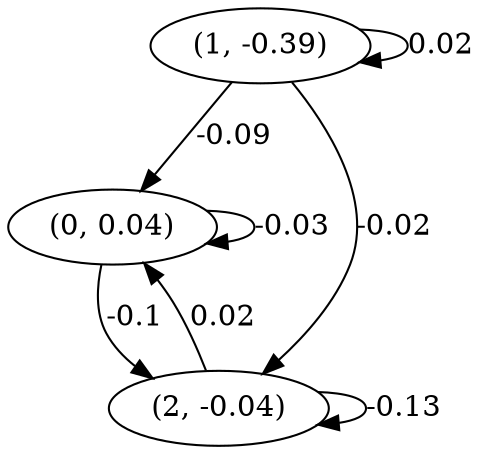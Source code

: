 digraph {
    0 [ label = "(0, 0.04)" ]
    1 [ label = "(1, -0.39)" ]
    2 [ label = "(2, -0.04)" ]
    0 -> 0 [ label = "-0.03" ]
    1 -> 1 [ label = "0.02" ]
    2 -> 2 [ label = "-0.13" ]
    1 -> 0 [ label = "-0.09" ]
    2 -> 0 [ label = "0.02" ]
    0 -> 2 [ label = "-0.1" ]
    1 -> 2 [ label = "-0.02" ]
}

